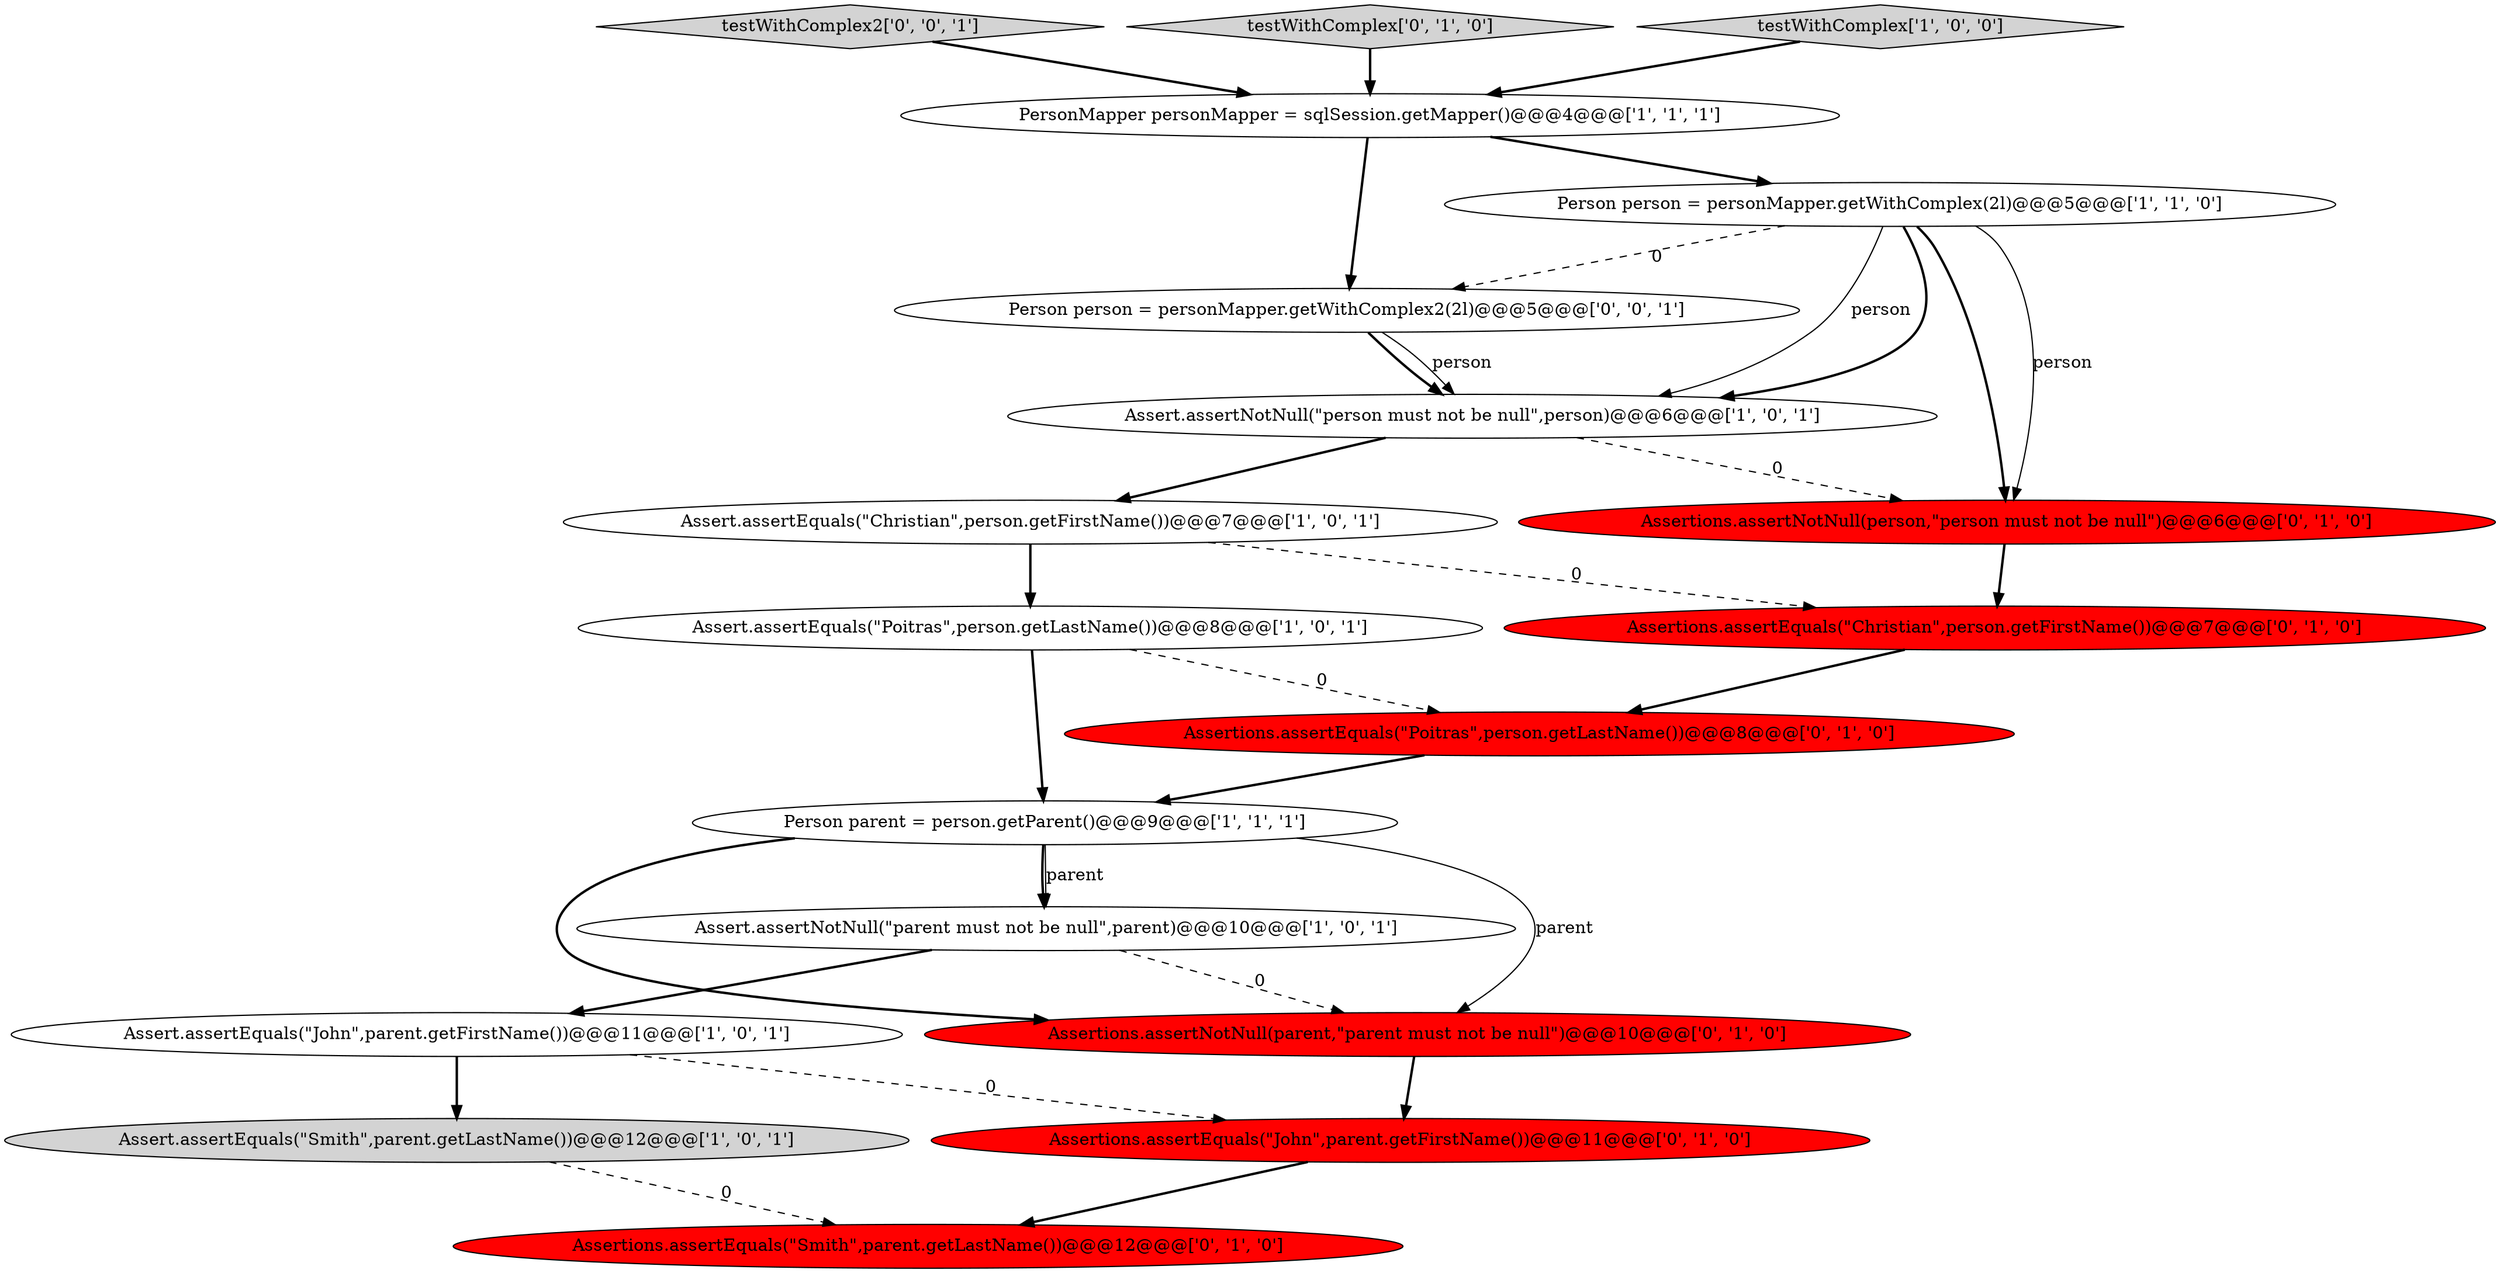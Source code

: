 digraph {
3 [style = filled, label = "Assert.assertEquals(\"Poitras\",person.getLastName())@@@8@@@['1', '0', '1']", fillcolor = white, shape = ellipse image = "AAA0AAABBB1BBB"];
12 [style = filled, label = "Assertions.assertEquals(\"John\",parent.getFirstName())@@@11@@@['0', '1', '0']", fillcolor = red, shape = ellipse image = "AAA1AAABBB2BBB"];
8 [style = filled, label = "Person parent = person.getParent()@@@9@@@['1', '1', '1']", fillcolor = white, shape = ellipse image = "AAA0AAABBB1BBB"];
18 [style = filled, label = "testWithComplex2['0', '0', '1']", fillcolor = lightgray, shape = diamond image = "AAA0AAABBB3BBB"];
15 [style = filled, label = "testWithComplex['0', '1', '0']", fillcolor = lightgray, shape = diamond image = "AAA0AAABBB2BBB"];
16 [style = filled, label = "Assertions.assertEquals(\"Poitras\",person.getLastName())@@@8@@@['0', '1', '0']", fillcolor = red, shape = ellipse image = "AAA1AAABBB2BBB"];
1 [style = filled, label = "PersonMapper personMapper = sqlSession.getMapper()@@@4@@@['1', '1', '1']", fillcolor = white, shape = ellipse image = "AAA0AAABBB1BBB"];
4 [style = filled, label = "Assert.assertEquals(\"Smith\",parent.getLastName())@@@12@@@['1', '0', '1']", fillcolor = lightgray, shape = ellipse image = "AAA0AAABBB1BBB"];
6 [style = filled, label = "Assert.assertNotNull(\"person must not be null\",person)@@@6@@@['1', '0', '1']", fillcolor = white, shape = ellipse image = "AAA0AAABBB1BBB"];
2 [style = filled, label = "Assert.assertEquals(\"Christian\",person.getFirstName())@@@7@@@['1', '0', '1']", fillcolor = white, shape = ellipse image = "AAA0AAABBB1BBB"];
13 [style = filled, label = "Assertions.assertEquals(\"Christian\",person.getFirstName())@@@7@@@['0', '1', '0']", fillcolor = red, shape = ellipse image = "AAA1AAABBB2BBB"];
17 [style = filled, label = "Person person = personMapper.getWithComplex2(2l)@@@5@@@['0', '0', '1']", fillcolor = white, shape = ellipse image = "AAA0AAABBB3BBB"];
9 [style = filled, label = "Assert.assertEquals(\"John\",parent.getFirstName())@@@11@@@['1', '0', '1']", fillcolor = white, shape = ellipse image = "AAA0AAABBB1BBB"];
11 [style = filled, label = "Assertions.assertEquals(\"Smith\",parent.getLastName())@@@12@@@['0', '1', '0']", fillcolor = red, shape = ellipse image = "AAA1AAABBB2BBB"];
7 [style = filled, label = "Assert.assertNotNull(\"parent must not be null\",parent)@@@10@@@['1', '0', '1']", fillcolor = white, shape = ellipse image = "AAA0AAABBB1BBB"];
0 [style = filled, label = "Person person = personMapper.getWithComplex(2l)@@@5@@@['1', '1', '0']", fillcolor = white, shape = ellipse image = "AAA0AAABBB1BBB"];
14 [style = filled, label = "Assertions.assertNotNull(parent,\"parent must not be null\")@@@10@@@['0', '1', '0']", fillcolor = red, shape = ellipse image = "AAA1AAABBB2BBB"];
5 [style = filled, label = "testWithComplex['1', '0', '0']", fillcolor = lightgray, shape = diamond image = "AAA0AAABBB1BBB"];
10 [style = filled, label = "Assertions.assertNotNull(person,\"person must not be null\")@@@6@@@['0', '1', '0']", fillcolor = red, shape = ellipse image = "AAA1AAABBB2BBB"];
0->6 [style = solid, label="person"];
16->8 [style = bold, label=""];
17->6 [style = solid, label="person"];
17->6 [style = bold, label=""];
0->6 [style = bold, label=""];
7->14 [style = dashed, label="0"];
9->4 [style = bold, label=""];
2->3 [style = bold, label=""];
12->11 [style = bold, label=""];
0->10 [style = solid, label="person"];
8->14 [style = bold, label=""];
1->0 [style = bold, label=""];
0->17 [style = dashed, label="0"];
13->16 [style = bold, label=""];
8->7 [style = bold, label=""];
1->17 [style = bold, label=""];
6->10 [style = dashed, label="0"];
6->2 [style = bold, label=""];
8->7 [style = solid, label="parent"];
7->9 [style = bold, label=""];
5->1 [style = bold, label=""];
0->10 [style = bold, label=""];
10->13 [style = bold, label=""];
18->1 [style = bold, label=""];
2->13 [style = dashed, label="0"];
3->8 [style = bold, label=""];
14->12 [style = bold, label=""];
8->14 [style = solid, label="parent"];
9->12 [style = dashed, label="0"];
4->11 [style = dashed, label="0"];
3->16 [style = dashed, label="0"];
15->1 [style = bold, label=""];
}
